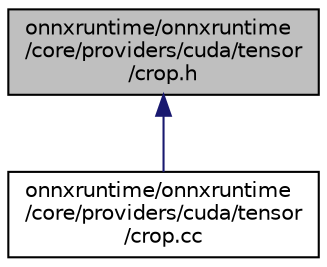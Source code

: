 digraph "onnxruntime/onnxruntime/core/providers/cuda/tensor/crop.h"
{
  edge [fontname="Helvetica",fontsize="10",labelfontname="Helvetica",labelfontsize="10"];
  node [fontname="Helvetica",fontsize="10",shape=record];
  Node90 [label="onnxruntime/onnxruntime\l/core/providers/cuda/tensor\l/crop.h",height=0.2,width=0.4,color="black", fillcolor="grey75", style="filled", fontcolor="black"];
  Node90 -> Node91 [dir="back",color="midnightblue",fontsize="10",style="solid",fontname="Helvetica"];
  Node91 [label="onnxruntime/onnxruntime\l/core/providers/cuda/tensor\l/crop.cc",height=0.2,width=0.4,color="black", fillcolor="white", style="filled",URL="$cuda_2tensor_2crop_8cc.html"];
}
